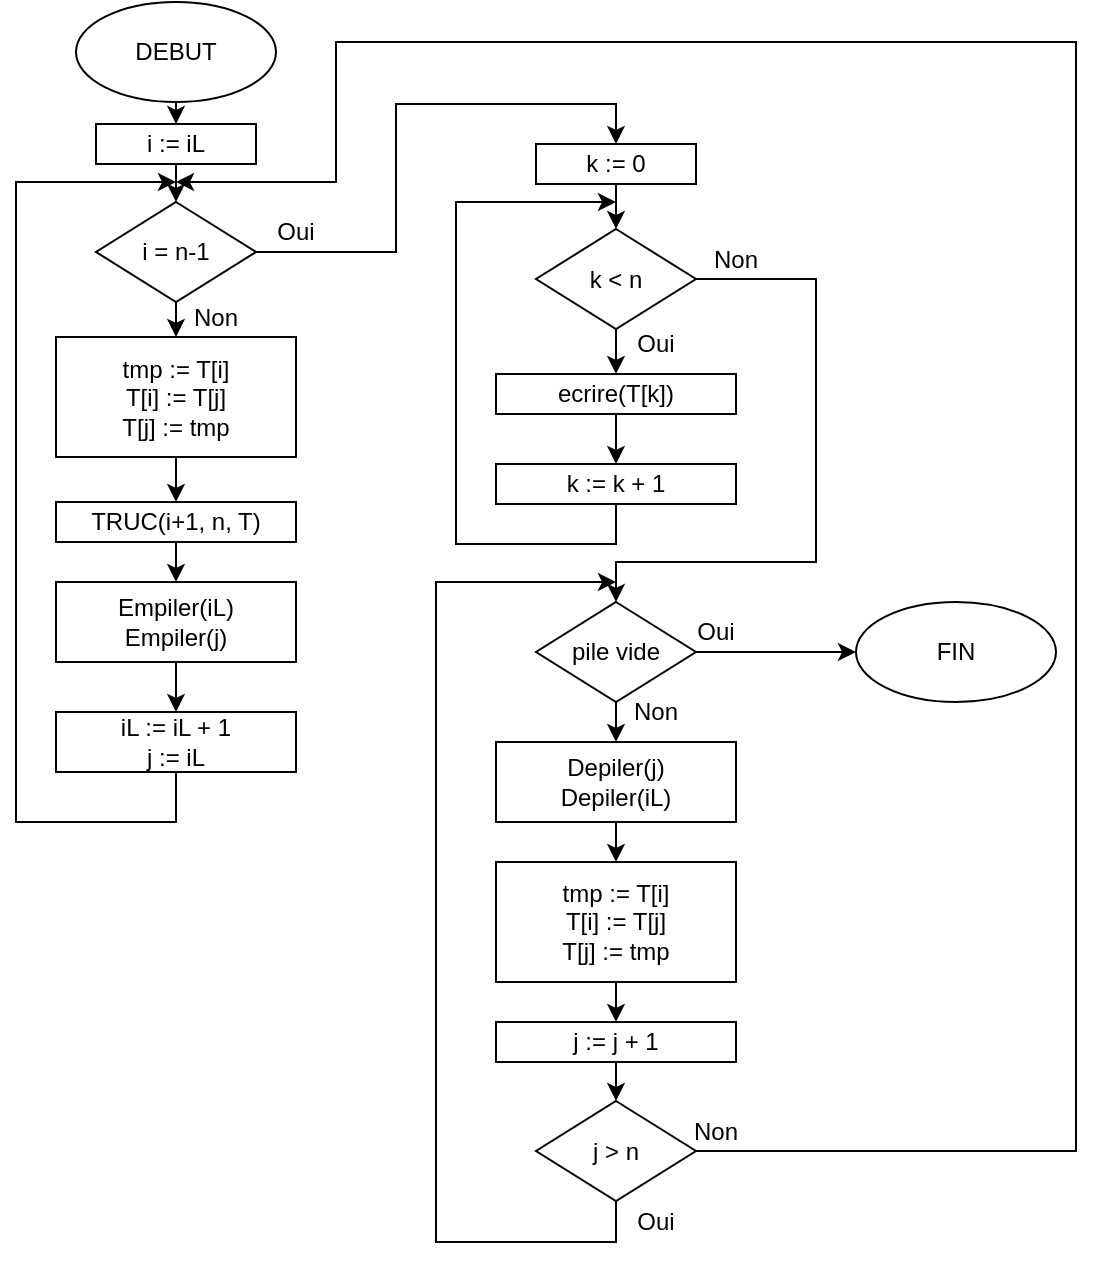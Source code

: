 <mxfile version="10.5.9" type="device"><diagram id="Ubs8d0JG9kNH05nBzLhg" name="Page-1"><mxGraphModel dx="895" dy="493" grid="1" gridSize="10" guides="1" tooltips="1" connect="1" arrows="1" fold="1" page="1" pageScale="1" pageWidth="827" pageHeight="1169" math="0" shadow="0"><root><mxCell id="0"/><mxCell id="1" parent="0"/><mxCell id="qne8IlEpLw7zI-c2n2yL-37" style="edgeStyle=orthogonalEdgeStyle;rounded=0;orthogonalLoop=1;jettySize=auto;html=1;exitX=0.5;exitY=1;exitDx=0;exitDy=0;entryX=0.5;entryY=0;entryDx=0;entryDy=0;" edge="1" parent="1" source="qne8IlEpLw7zI-c2n2yL-4" target="qne8IlEpLw7zI-c2n2yL-36"><mxGeometry relative="1" as="geometry"/></mxCell><mxCell id="qne8IlEpLw7zI-c2n2yL-4" value="DEBUT" style="ellipse;whiteSpace=wrap;html=1;" vertex="1" parent="1"><mxGeometry x="310" y="10" width="100" height="50" as="geometry"/></mxCell><mxCell id="qne8IlEpLw7zI-c2n2yL-9" style="edgeStyle=orthogonalEdgeStyle;rounded=0;orthogonalLoop=1;jettySize=auto;html=1;exitX=1;exitY=0.5;exitDx=0;exitDy=0;entryX=0.5;entryY=0;entryDx=0;entryDy=0;" edge="1" parent="1" source="qne8IlEpLw7zI-c2n2yL-10" target="qne8IlEpLw7zI-c2n2yL-20"><mxGeometry relative="1" as="geometry"/></mxCell><mxCell id="qne8IlEpLw7zI-c2n2yL-39" style="edgeStyle=orthogonalEdgeStyle;rounded=0;orthogonalLoop=1;jettySize=auto;html=1;exitX=0.5;exitY=1;exitDx=0;exitDy=0;entryX=0.5;entryY=0;entryDx=0;entryDy=0;" edge="1" parent="1" source="qne8IlEpLw7zI-c2n2yL-10" target="qne8IlEpLw7zI-c2n2yL-12"><mxGeometry relative="1" as="geometry"/></mxCell><mxCell id="qne8IlEpLw7zI-c2n2yL-10" value="i = n-1" style="rhombus;whiteSpace=wrap;html=1;" vertex="1" parent="1"><mxGeometry x="320" y="110" width="80" height="50" as="geometry"/></mxCell><mxCell id="qne8IlEpLw7zI-c2n2yL-11" style="edgeStyle=orthogonalEdgeStyle;rounded=0;orthogonalLoop=1;jettySize=auto;html=1;exitX=0.5;exitY=1;exitDx=0;exitDy=0;entryX=0.5;entryY=0;entryDx=0;entryDy=0;" edge="1" parent="1" source="qne8IlEpLw7zI-c2n2yL-12" target="qne8IlEpLw7zI-c2n2yL-14"><mxGeometry relative="1" as="geometry"/></mxCell><mxCell id="qne8IlEpLw7zI-c2n2yL-12" value="&lt;div&gt;tmp := T[i]&lt;/div&gt;&lt;div&gt;T[i] := T[j]&lt;/div&gt;&lt;div&gt;T[j] := tmp&lt;br&gt;&lt;/div&gt;" style="rounded=0;whiteSpace=wrap;html=1;" vertex="1" parent="1"><mxGeometry x="300" y="177.5" width="120" height="60" as="geometry"/></mxCell><mxCell id="qne8IlEpLw7zI-c2n2yL-13" style="edgeStyle=orthogonalEdgeStyle;rounded=0;orthogonalLoop=1;jettySize=auto;html=1;exitX=0.5;exitY=1;exitDx=0;exitDy=0;entryX=0.5;entryY=0;entryDx=0;entryDy=0;" edge="1" parent="1" source="qne8IlEpLw7zI-c2n2yL-14" target="qne8IlEpLw7zI-c2n2yL-16"><mxGeometry relative="1" as="geometry"/></mxCell><mxCell id="qne8IlEpLw7zI-c2n2yL-14" value="TRUC(i+1, n, T)" style="rounded=0;whiteSpace=wrap;html=1;" vertex="1" parent="1"><mxGeometry x="300" y="260" width="120" height="20" as="geometry"/></mxCell><mxCell id="qne8IlEpLw7zI-c2n2yL-15" style="edgeStyle=orthogonalEdgeStyle;rounded=0;orthogonalLoop=1;jettySize=auto;html=1;exitX=0.5;exitY=1;exitDx=0;exitDy=0;entryX=0.5;entryY=0;entryDx=0;entryDy=0;" edge="1" parent="1" source="qne8IlEpLw7zI-c2n2yL-16" target="qne8IlEpLw7zI-c2n2yL-18"><mxGeometry relative="1" as="geometry"/></mxCell><mxCell id="qne8IlEpLw7zI-c2n2yL-16" value="&lt;div&gt;Empiler(iL)&lt;/div&gt;&lt;div&gt;Empiler(j)&lt;br&gt;&lt;/div&gt;" style="rounded=0;whiteSpace=wrap;html=1;" vertex="1" parent="1"><mxGeometry x="300" y="300" width="120" height="40" as="geometry"/></mxCell><mxCell id="qne8IlEpLw7zI-c2n2yL-17" style="edgeStyle=orthogonalEdgeStyle;rounded=0;orthogonalLoop=1;jettySize=auto;html=1;exitX=0.5;exitY=1;exitDx=0;exitDy=0;" edge="1" parent="1" source="qne8IlEpLw7zI-c2n2yL-18"><mxGeometry relative="1" as="geometry"><mxPoint x="360" y="100" as="targetPoint"/><Array as="points"><mxPoint x="360" y="420"/><mxPoint x="280" y="420"/><mxPoint x="280" y="100"/></Array></mxGeometry></mxCell><mxCell id="qne8IlEpLw7zI-c2n2yL-18" value="&lt;div&gt;iL := iL + 1&lt;/div&gt;&lt;div&gt;j := iL&lt;br&gt;&lt;/div&gt;" style="rounded=0;whiteSpace=wrap;html=1;" vertex="1" parent="1"><mxGeometry x="300" y="365" width="120" height="30" as="geometry"/></mxCell><mxCell id="qne8IlEpLw7zI-c2n2yL-19" style="edgeStyle=orthogonalEdgeStyle;rounded=0;orthogonalLoop=1;jettySize=auto;html=1;exitX=0.5;exitY=1;exitDx=0;exitDy=0;entryX=0.5;entryY=0;entryDx=0;entryDy=0;" edge="1" parent="1" source="qne8IlEpLw7zI-c2n2yL-20" target="qne8IlEpLw7zI-c2n2yL-23"><mxGeometry relative="1" as="geometry"/></mxCell><mxCell id="qne8IlEpLw7zI-c2n2yL-20" value="k := 0" style="rounded=0;whiteSpace=wrap;html=1;" vertex="1" parent="1"><mxGeometry x="540" y="81" width="80" height="20" as="geometry"/></mxCell><mxCell id="qne8IlEpLw7zI-c2n2yL-21" style="edgeStyle=orthogonalEdgeStyle;rounded=0;orthogonalLoop=1;jettySize=auto;html=1;exitX=0.5;exitY=1;exitDx=0;exitDy=0;entryX=0.5;entryY=0;entryDx=0;entryDy=0;" edge="1" parent="1" source="qne8IlEpLw7zI-c2n2yL-23" target="qne8IlEpLw7zI-c2n2yL-27"><mxGeometry relative="1" as="geometry"/></mxCell><mxCell id="qne8IlEpLw7zI-c2n2yL-42" style="edgeStyle=orthogonalEdgeStyle;rounded=0;orthogonalLoop=1;jettySize=auto;html=1;exitX=1;exitY=0.5;exitDx=0;exitDy=0;entryX=0.5;entryY=0;entryDx=0;entryDy=0;" edge="1" parent="1" source="qne8IlEpLw7zI-c2n2yL-23" target="qne8IlEpLw7zI-c2n2yL-40"><mxGeometry relative="1" as="geometry"><Array as="points"><mxPoint x="680" y="149"/><mxPoint x="680" y="290"/><mxPoint x="580" y="290"/></Array></mxGeometry></mxCell><mxCell id="qne8IlEpLw7zI-c2n2yL-23" value="k &amp;lt; n" style="rhombus;whiteSpace=wrap;html=1;" vertex="1" parent="1"><mxGeometry x="540" y="123.5" width="80" height="50" as="geometry"/></mxCell><mxCell id="qne8IlEpLw7zI-c2n2yL-41" style="edgeStyle=orthogonalEdgeStyle;rounded=0;orthogonalLoop=1;jettySize=auto;html=1;exitX=0.5;exitY=1;exitDx=0;exitDy=0;" edge="1" parent="1" source="qne8IlEpLw7zI-c2n2yL-25"><mxGeometry relative="1" as="geometry"><mxPoint x="580" y="110" as="targetPoint"/><Array as="points"><mxPoint x="580" y="281"/><mxPoint x="500" y="281"/><mxPoint x="500" y="110"/></Array></mxGeometry></mxCell><mxCell id="qne8IlEpLw7zI-c2n2yL-25" value="k := k + 1" style="rounded=0;whiteSpace=wrap;html=1;" vertex="1" parent="1"><mxGeometry x="520" y="241" width="120" height="20" as="geometry"/></mxCell><mxCell id="qne8IlEpLw7zI-c2n2yL-26" style="edgeStyle=orthogonalEdgeStyle;rounded=0;orthogonalLoop=1;jettySize=auto;html=1;exitX=0.5;exitY=1;exitDx=0;exitDy=0;entryX=0.5;entryY=0;entryDx=0;entryDy=0;" edge="1" parent="1" source="qne8IlEpLw7zI-c2n2yL-27" target="qne8IlEpLw7zI-c2n2yL-25"><mxGeometry relative="1" as="geometry"/></mxCell><mxCell id="qne8IlEpLw7zI-c2n2yL-27" value="ecrire(T[k])" style="rounded=0;whiteSpace=wrap;html=1;" vertex="1" parent="1"><mxGeometry x="520" y="196" width="120" height="20" as="geometry"/></mxCell><mxCell id="qne8IlEpLw7zI-c2n2yL-28" value="FIN" style="ellipse;whiteSpace=wrap;html=1;" vertex="1" parent="1"><mxGeometry x="700" y="310" width="100" height="50" as="geometry"/></mxCell><mxCell id="qne8IlEpLw7zI-c2n2yL-29" value="Oui" style="text;html=1;strokeColor=none;fillColor=none;align=center;verticalAlign=middle;whiteSpace=wrap;rounded=0;" vertex="1" parent="1"><mxGeometry x="400" y="115" width="40" height="20" as="geometry"/></mxCell><mxCell id="qne8IlEpLw7zI-c2n2yL-30" value="Non" style="text;html=1;strokeColor=none;fillColor=none;align=center;verticalAlign=middle;whiteSpace=wrap;rounded=0;" vertex="1" parent="1"><mxGeometry x="620" y="128.5" width="40" height="20" as="geometry"/></mxCell><mxCell id="qne8IlEpLw7zI-c2n2yL-31" value="Oui" style="text;html=1;strokeColor=none;fillColor=none;align=center;verticalAlign=middle;whiteSpace=wrap;rounded=0;" vertex="1" parent="1"><mxGeometry x="580" y="171" width="40" height="20" as="geometry"/></mxCell><mxCell id="qne8IlEpLw7zI-c2n2yL-32" value="Non" style="text;html=1;strokeColor=none;fillColor=none;align=center;verticalAlign=middle;whiteSpace=wrap;rounded=0;" vertex="1" parent="1"><mxGeometry x="360" y="157.5" width="40" height="20" as="geometry"/></mxCell><mxCell id="qne8IlEpLw7zI-c2n2yL-38" style="edgeStyle=orthogonalEdgeStyle;rounded=0;orthogonalLoop=1;jettySize=auto;html=1;exitX=0.5;exitY=1;exitDx=0;exitDy=0;entryX=0.5;entryY=0;entryDx=0;entryDy=0;" edge="1" parent="1" source="qne8IlEpLw7zI-c2n2yL-36" target="qne8IlEpLw7zI-c2n2yL-10"><mxGeometry relative="1" as="geometry"/></mxCell><mxCell id="qne8IlEpLw7zI-c2n2yL-36" value="i := iL" style="rounded=0;whiteSpace=wrap;html=1;" vertex="1" parent="1"><mxGeometry x="320" y="71" width="80" height="20" as="geometry"/></mxCell><mxCell id="qne8IlEpLw7zI-c2n2yL-43" style="edgeStyle=orthogonalEdgeStyle;rounded=0;orthogonalLoop=1;jettySize=auto;html=1;exitX=1;exitY=0.5;exitDx=0;exitDy=0;entryX=0;entryY=0.5;entryDx=0;entryDy=0;" edge="1" parent="1" source="qne8IlEpLw7zI-c2n2yL-40" target="qne8IlEpLw7zI-c2n2yL-28"><mxGeometry relative="1" as="geometry"/></mxCell><mxCell id="qne8IlEpLw7zI-c2n2yL-49" style="edgeStyle=orthogonalEdgeStyle;rounded=0;orthogonalLoop=1;jettySize=auto;html=1;exitX=0.5;exitY=1;exitDx=0;exitDy=0;entryX=0.5;entryY=0;entryDx=0;entryDy=0;" edge="1" parent="1" source="qne8IlEpLw7zI-c2n2yL-40" target="qne8IlEpLw7zI-c2n2yL-44"><mxGeometry relative="1" as="geometry"/></mxCell><mxCell id="qne8IlEpLw7zI-c2n2yL-40" value="pile vide" style="rhombus;whiteSpace=wrap;html=1;" vertex="1" parent="1"><mxGeometry x="540" y="310" width="80" height="50" as="geometry"/></mxCell><mxCell id="qne8IlEpLw7zI-c2n2yL-50" style="edgeStyle=orthogonalEdgeStyle;rounded=0;orthogonalLoop=1;jettySize=auto;html=1;exitX=0.5;exitY=1;exitDx=0;exitDy=0;entryX=0.5;entryY=0;entryDx=0;entryDy=0;" edge="1" parent="1" source="qne8IlEpLw7zI-c2n2yL-44" target="qne8IlEpLw7zI-c2n2yL-45"><mxGeometry relative="1" as="geometry"/></mxCell><mxCell id="qne8IlEpLw7zI-c2n2yL-44" value="&lt;div&gt;Depiler(j)&lt;/div&gt;&lt;div&gt;Depiler(iL)&lt;br&gt;&lt;/div&gt;" style="rounded=0;whiteSpace=wrap;html=1;" vertex="1" parent="1"><mxGeometry x="520" y="380" width="120" height="40" as="geometry"/></mxCell><mxCell id="qne8IlEpLw7zI-c2n2yL-51" style="edgeStyle=orthogonalEdgeStyle;rounded=0;orthogonalLoop=1;jettySize=auto;html=1;exitX=0.5;exitY=1;exitDx=0;exitDy=0;entryX=0.5;entryY=0;entryDx=0;entryDy=0;" edge="1" parent="1" source="qne8IlEpLw7zI-c2n2yL-45" target="qne8IlEpLw7zI-c2n2yL-46"><mxGeometry relative="1" as="geometry"/></mxCell><mxCell id="qne8IlEpLw7zI-c2n2yL-45" value="&lt;div&gt;tmp := T[i]&lt;/div&gt;&lt;div&gt;T[i] := T[j]&lt;/div&gt;&lt;div&gt;T[j] := tmp&lt;br&gt;&lt;/div&gt;" style="rounded=0;whiteSpace=wrap;html=1;" vertex="1" parent="1"><mxGeometry x="520" y="440" width="120" height="60" as="geometry"/></mxCell><mxCell id="qne8IlEpLw7zI-c2n2yL-52" style="edgeStyle=orthogonalEdgeStyle;rounded=0;orthogonalLoop=1;jettySize=auto;html=1;exitX=0.5;exitY=1;exitDx=0;exitDy=0;entryX=0.5;entryY=0;entryDx=0;entryDy=0;" edge="1" parent="1" source="qne8IlEpLw7zI-c2n2yL-46" target="qne8IlEpLw7zI-c2n2yL-47"><mxGeometry relative="1" as="geometry"/></mxCell><mxCell id="qne8IlEpLw7zI-c2n2yL-46" value="j := j + 1" style="rounded=0;whiteSpace=wrap;html=1;" vertex="1" parent="1"><mxGeometry x="520" y="520" width="120" height="20" as="geometry"/></mxCell><mxCell id="qne8IlEpLw7zI-c2n2yL-48" style="edgeStyle=orthogonalEdgeStyle;rounded=0;orthogonalLoop=1;jettySize=auto;html=1;exitX=0.5;exitY=1;exitDx=0;exitDy=0;" edge="1" parent="1" source="qne8IlEpLw7zI-c2n2yL-47"><mxGeometry relative="1" as="geometry"><mxPoint x="580" y="300" as="targetPoint"/><Array as="points"><mxPoint x="580" y="630"/><mxPoint x="490" y="630"/><mxPoint x="490" y="300"/></Array></mxGeometry></mxCell><mxCell id="qne8IlEpLw7zI-c2n2yL-53" style="edgeStyle=orthogonalEdgeStyle;rounded=0;orthogonalLoop=1;jettySize=auto;html=1;exitX=1;exitY=0.5;exitDx=0;exitDy=0;" edge="1" parent="1" source="qne8IlEpLw7zI-c2n2yL-47"><mxGeometry relative="1" as="geometry"><mxPoint x="360" y="100" as="targetPoint"/><Array as="points"><mxPoint x="810" y="585"/><mxPoint x="810" y="30"/><mxPoint x="440" y="30"/><mxPoint x="440" y="100"/></Array></mxGeometry></mxCell><mxCell id="qne8IlEpLw7zI-c2n2yL-47" value="j &amp;gt; n" style="rhombus;whiteSpace=wrap;html=1;" vertex="1" parent="1"><mxGeometry x="540" y="559.5" width="80" height="50" as="geometry"/></mxCell><mxCell id="qne8IlEpLw7zI-c2n2yL-54" value="Oui" style="text;html=1;strokeColor=none;fillColor=none;align=center;verticalAlign=middle;whiteSpace=wrap;rounded=0;" vertex="1" parent="1"><mxGeometry x="610" y="315" width="40" height="20" as="geometry"/></mxCell><mxCell id="qne8IlEpLw7zI-c2n2yL-55" value="Oui" style="text;html=1;strokeColor=none;fillColor=none;align=center;verticalAlign=middle;whiteSpace=wrap;rounded=0;" vertex="1" parent="1"><mxGeometry x="580" y="609.5" width="40" height="20" as="geometry"/></mxCell><mxCell id="qne8IlEpLw7zI-c2n2yL-56" value="Non" style="text;html=1;strokeColor=none;fillColor=none;align=center;verticalAlign=middle;whiteSpace=wrap;rounded=0;" vertex="1" parent="1"><mxGeometry x="580" y="355" width="40" height="20" as="geometry"/></mxCell><mxCell id="qne8IlEpLw7zI-c2n2yL-57" value="Non" style="text;html=1;strokeColor=none;fillColor=none;align=center;verticalAlign=middle;whiteSpace=wrap;rounded=0;" vertex="1" parent="1"><mxGeometry x="610" y="564.5" width="40" height="20" as="geometry"/></mxCell></root></mxGraphModel></diagram></mxfile>